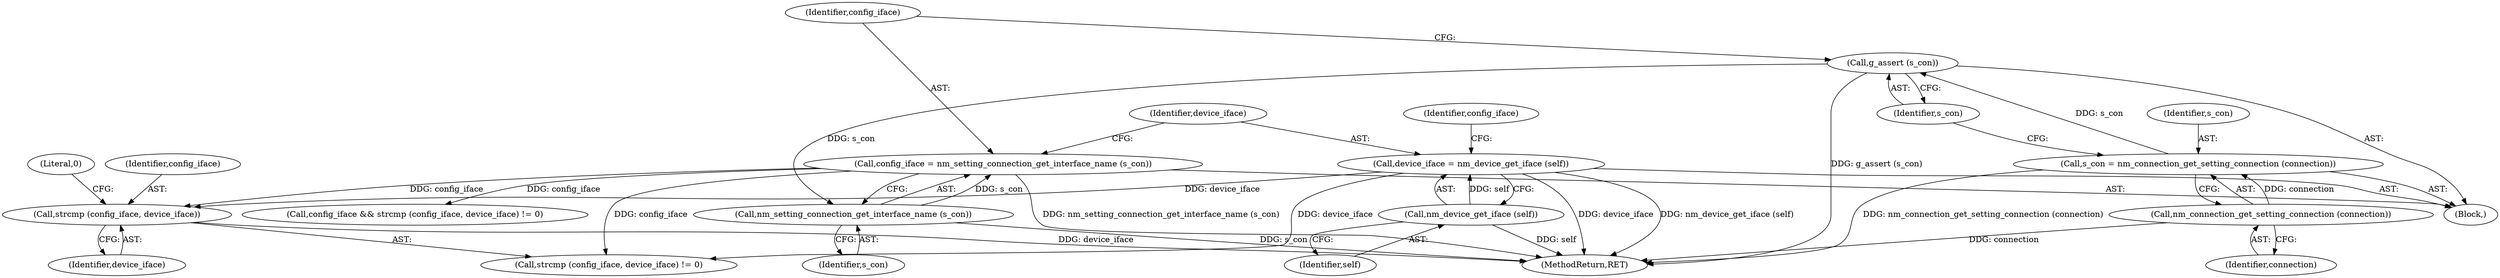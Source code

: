 digraph "0_NetworkManager_d5fc88e573fa58b93034b04d35a2454f5d28cad9@API" {
"1003193" [label="(Call,strcmp (config_iface, device_iface))"];
"1003181" [label="(Call,config_iface = nm_setting_connection_get_interface_name (s_con))"];
"1003183" [label="(Call,nm_setting_connection_get_interface_name (s_con))"];
"1003179" [label="(Call,g_assert (s_con))"];
"1003175" [label="(Call,s_con = nm_connection_get_setting_connection (connection))"];
"1003177" [label="(Call,nm_connection_get_setting_connection (connection))"];
"1003185" [label="(Call,device_iface = nm_device_get_iface (self))"];
"1003187" [label="(Call,nm_device_get_iface (self))"];
"1003171" [label="(Block,)"];
"1003182" [label="(Identifier,config_iface)"];
"1003194" [label="(Identifier,config_iface)"];
"1003181" [label="(Call,config_iface = nm_setting_connection_get_interface_name (s_con))"];
"1003179" [label="(Call,g_assert (s_con))"];
"1003187" [label="(Call,nm_device_get_iface (self))"];
"1003178" [label="(Identifier,connection)"];
"1003183" [label="(Call,nm_setting_connection_get_interface_name (s_con))"];
"1003185" [label="(Call,device_iface = nm_device_get_iface (self))"];
"1003177" [label="(Call,nm_connection_get_setting_connection (connection))"];
"1003180" [label="(Identifier,s_con)"];
"1003190" [label="(Call,config_iface && strcmp (config_iface, device_iface) != 0)"];
"1003175" [label="(Call,s_con = nm_connection_get_setting_connection (connection))"];
"1003193" [label="(Call,strcmp (config_iface, device_iface))"];
"1003186" [label="(Identifier,device_iface)"];
"1003184" [label="(Identifier,s_con)"];
"1003192" [label="(Call,strcmp (config_iface, device_iface) != 0)"];
"1003188" [label="(Identifier,self)"];
"1003191" [label="(Identifier,config_iface)"];
"1003195" [label="(Identifier,device_iface)"];
"1007368" [label="(MethodReturn,RET)"];
"1003196" [label="(Literal,0)"];
"1003176" [label="(Identifier,s_con)"];
"1003193" -> "1003192"  [label="AST: "];
"1003193" -> "1003195"  [label="CFG: "];
"1003194" -> "1003193"  [label="AST: "];
"1003195" -> "1003193"  [label="AST: "];
"1003196" -> "1003193"  [label="CFG: "];
"1003193" -> "1007368"  [label="DDG: device_iface"];
"1003181" -> "1003193"  [label="DDG: config_iface"];
"1003185" -> "1003193"  [label="DDG: device_iface"];
"1003181" -> "1003171"  [label="AST: "];
"1003181" -> "1003183"  [label="CFG: "];
"1003182" -> "1003181"  [label="AST: "];
"1003183" -> "1003181"  [label="AST: "];
"1003186" -> "1003181"  [label="CFG: "];
"1003181" -> "1007368"  [label="DDG: nm_setting_connection_get_interface_name (s_con)"];
"1003183" -> "1003181"  [label="DDG: s_con"];
"1003181" -> "1003190"  [label="DDG: config_iface"];
"1003181" -> "1003192"  [label="DDG: config_iface"];
"1003183" -> "1003184"  [label="CFG: "];
"1003184" -> "1003183"  [label="AST: "];
"1003183" -> "1007368"  [label="DDG: s_con"];
"1003179" -> "1003183"  [label="DDG: s_con"];
"1003179" -> "1003171"  [label="AST: "];
"1003179" -> "1003180"  [label="CFG: "];
"1003180" -> "1003179"  [label="AST: "];
"1003182" -> "1003179"  [label="CFG: "];
"1003179" -> "1007368"  [label="DDG: g_assert (s_con)"];
"1003175" -> "1003179"  [label="DDG: s_con"];
"1003175" -> "1003171"  [label="AST: "];
"1003175" -> "1003177"  [label="CFG: "];
"1003176" -> "1003175"  [label="AST: "];
"1003177" -> "1003175"  [label="AST: "];
"1003180" -> "1003175"  [label="CFG: "];
"1003175" -> "1007368"  [label="DDG: nm_connection_get_setting_connection (connection)"];
"1003177" -> "1003175"  [label="DDG: connection"];
"1003177" -> "1003178"  [label="CFG: "];
"1003178" -> "1003177"  [label="AST: "];
"1003177" -> "1007368"  [label="DDG: connection"];
"1003185" -> "1003171"  [label="AST: "];
"1003185" -> "1003187"  [label="CFG: "];
"1003186" -> "1003185"  [label="AST: "];
"1003187" -> "1003185"  [label="AST: "];
"1003191" -> "1003185"  [label="CFG: "];
"1003185" -> "1007368"  [label="DDG: device_iface"];
"1003185" -> "1007368"  [label="DDG: nm_device_get_iface (self)"];
"1003187" -> "1003185"  [label="DDG: self"];
"1003185" -> "1003192"  [label="DDG: device_iface"];
"1003187" -> "1003188"  [label="CFG: "];
"1003188" -> "1003187"  [label="AST: "];
"1003187" -> "1007368"  [label="DDG: self"];
}
